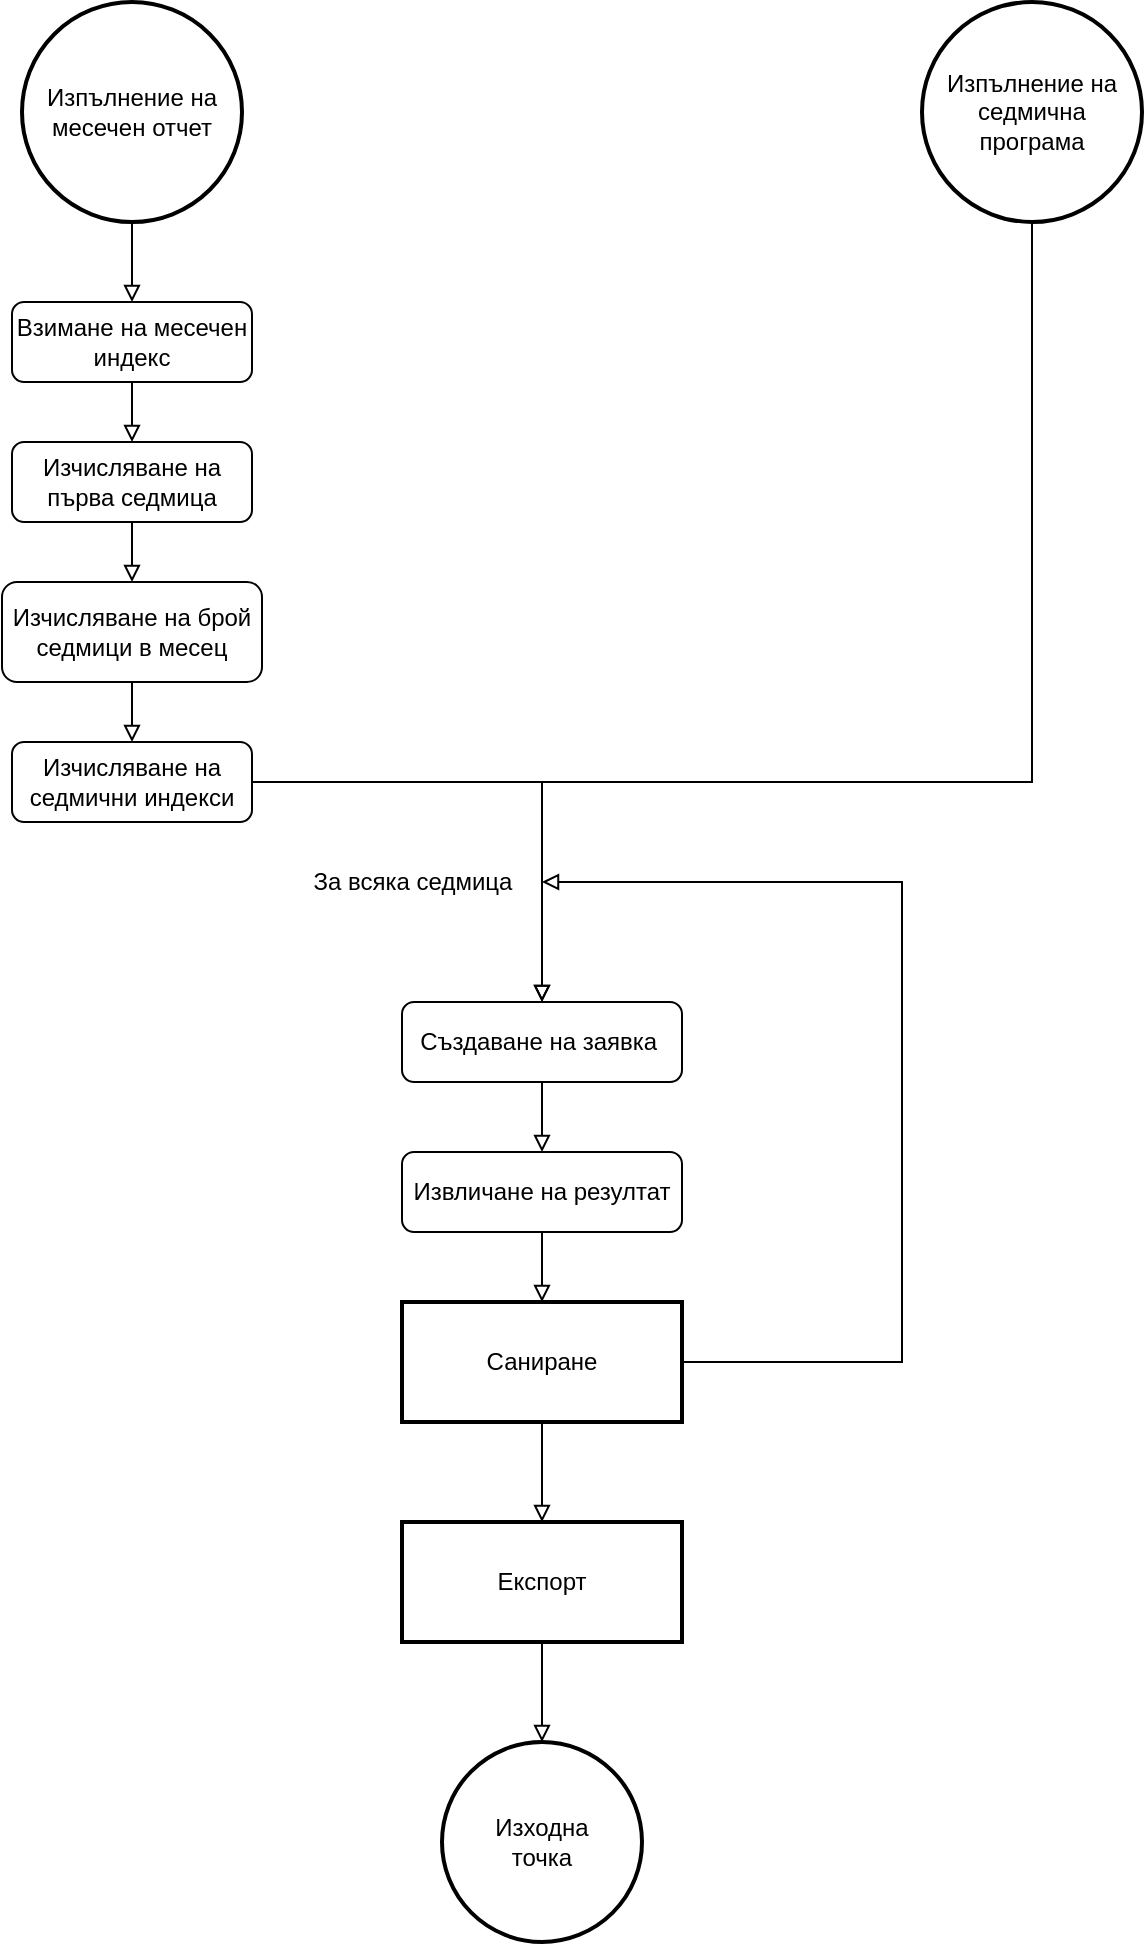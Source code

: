 <mxfile version="16.5.6" type="device"><diagram id="C5RBs43oDa-KdzZeNtuy" name="Page-1"><mxGraphModel dx="1117" dy="629" grid="1" gridSize="10" guides="1" tooltips="1" connect="1" arrows="1" fold="1" page="1" pageScale="1" pageWidth="827" pageHeight="1169" math="0" shadow="0"><root><mxCell id="WIyWlLk6GJQsqaUBKTNV-0"/><mxCell id="WIyWlLk6GJQsqaUBKTNV-1" parent="WIyWlLk6GJQsqaUBKTNV-0"/><mxCell id="WIyWlLk6GJQsqaUBKTNV-7" value="Изчисляване на първа седмица" style="rounded=1;whiteSpace=wrap;html=1;fontSize=12;glass=0;strokeWidth=1;shadow=0;" parent="WIyWlLk6GJQsqaUBKTNV-1" vertex="1"><mxGeometry x="115" y="250" width="120" height="40" as="geometry"/></mxCell><mxCell id="WIyWlLk6GJQsqaUBKTNV-12" value="Изчисляване на седмични индекси" style="rounded=1;whiteSpace=wrap;html=1;fontSize=12;glass=0;strokeWidth=1;shadow=0;" parent="WIyWlLk6GJQsqaUBKTNV-1" vertex="1"><mxGeometry x="115" y="400" width="120" height="40" as="geometry"/></mxCell><mxCell id="TMrgbO3NO_9eNsJMw67M-11" style="edgeStyle=orthogonalEdgeStyle;rounded=0;orthogonalLoop=1;jettySize=auto;html=1;endArrow=block;endFill=0;" edge="1" parent="WIyWlLk6GJQsqaUBKTNV-1" source="TMrgbO3NO_9eNsJMw67M-1" target="TMrgbO3NO_9eNsJMw67M-4"><mxGeometry relative="1" as="geometry"/></mxCell><mxCell id="TMrgbO3NO_9eNsJMw67M-1" value="Изпълнение на месечен отчет" style="ellipse;whiteSpace=wrap;html=1;aspect=fixed;strokeWidth=2;" vertex="1" parent="WIyWlLk6GJQsqaUBKTNV-1"><mxGeometry x="120" y="30" width="110" height="110" as="geometry"/></mxCell><mxCell id="TMrgbO3NO_9eNsJMw67M-16" style="edgeStyle=orthogonalEdgeStyle;rounded=0;orthogonalLoop=1;jettySize=auto;html=1;endArrow=block;endFill=0;" edge="1" parent="WIyWlLk6GJQsqaUBKTNV-1" source="TMrgbO3NO_9eNsJMw67M-3" target="TMrgbO3NO_9eNsJMw67M-7"><mxGeometry relative="1" as="geometry"><Array as="points"><mxPoint x="625" y="420"/><mxPoint x="380" y="420"/></Array></mxGeometry></mxCell><mxCell id="TMrgbO3NO_9eNsJMw67M-3" value="Изпълнение на седмична програма" style="ellipse;whiteSpace=wrap;html=1;aspect=fixed;strokeWidth=2;" vertex="1" parent="WIyWlLk6GJQsqaUBKTNV-1"><mxGeometry x="570" y="30" width="110" height="110" as="geometry"/></mxCell><mxCell id="TMrgbO3NO_9eNsJMw67M-4" value="Взимане на месечен индекс" style="rounded=1;whiteSpace=wrap;html=1;fontSize=12;glass=0;strokeWidth=1;shadow=0;" vertex="1" parent="WIyWlLk6GJQsqaUBKTNV-1"><mxGeometry x="115" y="180" width="120" height="40" as="geometry"/></mxCell><mxCell id="TMrgbO3NO_9eNsJMw67M-5" value="Изчисляване на брой седмици в месец" style="rounded=1;whiteSpace=wrap;html=1;fontSize=12;glass=0;strokeWidth=1;shadow=0;" vertex="1" parent="WIyWlLk6GJQsqaUBKTNV-1"><mxGeometry x="110" y="320" width="130" height="50" as="geometry"/></mxCell><mxCell id="TMrgbO3NO_9eNsJMw67M-17" style="edgeStyle=orthogonalEdgeStyle;rounded=0;orthogonalLoop=1;jettySize=auto;html=1;endArrow=block;endFill=0;" edge="1" parent="WIyWlLk6GJQsqaUBKTNV-1" source="TMrgbO3NO_9eNsJMw67M-7" target="TMrgbO3NO_9eNsJMw67M-8"><mxGeometry relative="1" as="geometry"/></mxCell><mxCell id="TMrgbO3NO_9eNsJMw67M-7" value="Създаване на заявка&amp;nbsp;" style="rounded=1;whiteSpace=wrap;html=1;strokeWidth=1;" vertex="1" parent="WIyWlLk6GJQsqaUBKTNV-1"><mxGeometry x="310" y="530" width="140" height="40" as="geometry"/></mxCell><mxCell id="TMrgbO3NO_9eNsJMw67M-18" style="edgeStyle=orthogonalEdgeStyle;rounded=0;orthogonalLoop=1;jettySize=auto;html=1;endArrow=block;endFill=0;" edge="1" parent="WIyWlLk6GJQsqaUBKTNV-1" source="TMrgbO3NO_9eNsJMw67M-8" target="TMrgbO3NO_9eNsJMw67M-9"><mxGeometry relative="1" as="geometry"/></mxCell><mxCell id="TMrgbO3NO_9eNsJMw67M-8" value="Извличане на резултат" style="rounded=1;whiteSpace=wrap;html=1;strokeWidth=1;" vertex="1" parent="WIyWlLk6GJQsqaUBKTNV-1"><mxGeometry x="310" y="605" width="140" height="40" as="geometry"/></mxCell><mxCell id="TMrgbO3NO_9eNsJMw67M-20" style="edgeStyle=orthogonalEdgeStyle;rounded=0;orthogonalLoop=1;jettySize=auto;html=1;endArrow=block;endFill=0;" edge="1" parent="WIyWlLk6GJQsqaUBKTNV-1" source="TMrgbO3NO_9eNsJMw67M-9"><mxGeometry relative="1" as="geometry"><mxPoint x="380.0" y="470" as="targetPoint"/><Array as="points"><mxPoint x="560" y="710"/><mxPoint x="560" y="470"/></Array></mxGeometry></mxCell><mxCell id="TMrgbO3NO_9eNsJMw67M-24" style="edgeStyle=orthogonalEdgeStyle;rounded=0;orthogonalLoop=1;jettySize=auto;html=1;endArrow=block;endFill=0;" edge="1" parent="WIyWlLk6GJQsqaUBKTNV-1" source="TMrgbO3NO_9eNsJMw67M-9" target="TMrgbO3NO_9eNsJMw67M-23"><mxGeometry relative="1" as="geometry"/></mxCell><mxCell id="TMrgbO3NO_9eNsJMw67M-9" value="Саниране" style="rounded=0;whiteSpace=wrap;html=1;strokeWidth=2;fillColor=default;" vertex="1" parent="WIyWlLk6GJQsqaUBKTNV-1"><mxGeometry x="310" y="680" width="140" height="60" as="geometry"/></mxCell><mxCell id="TMrgbO3NO_9eNsJMw67M-12" style="edgeStyle=orthogonalEdgeStyle;rounded=0;orthogonalLoop=1;jettySize=auto;html=1;endArrow=block;endFill=0;" edge="1" parent="WIyWlLk6GJQsqaUBKTNV-1" source="TMrgbO3NO_9eNsJMw67M-4" target="WIyWlLk6GJQsqaUBKTNV-7"><mxGeometry relative="1" as="geometry"><mxPoint x="185" y="150" as="sourcePoint"/><mxPoint x="185" y="190" as="targetPoint"/></mxGeometry></mxCell><mxCell id="TMrgbO3NO_9eNsJMw67M-13" style="edgeStyle=orthogonalEdgeStyle;rounded=0;orthogonalLoop=1;jettySize=auto;html=1;endArrow=block;endFill=0;" edge="1" parent="WIyWlLk6GJQsqaUBKTNV-1" source="WIyWlLk6GJQsqaUBKTNV-7" target="TMrgbO3NO_9eNsJMw67M-5"><mxGeometry relative="1" as="geometry"><mxPoint x="195" y="160" as="sourcePoint"/><mxPoint x="195" y="200" as="targetPoint"/></mxGeometry></mxCell><mxCell id="TMrgbO3NO_9eNsJMw67M-14" style="edgeStyle=orthogonalEdgeStyle;rounded=0;orthogonalLoop=1;jettySize=auto;html=1;endArrow=block;endFill=0;" edge="1" parent="WIyWlLk6GJQsqaUBKTNV-1" source="TMrgbO3NO_9eNsJMw67M-5" target="WIyWlLk6GJQsqaUBKTNV-12"><mxGeometry relative="1" as="geometry"><mxPoint x="205" y="170" as="sourcePoint"/><mxPoint x="205" y="210" as="targetPoint"/></mxGeometry></mxCell><mxCell id="TMrgbO3NO_9eNsJMw67M-15" style="edgeStyle=orthogonalEdgeStyle;rounded=0;orthogonalLoop=1;jettySize=auto;html=1;endArrow=block;endFill=0;" edge="1" parent="WIyWlLk6GJQsqaUBKTNV-1" source="WIyWlLk6GJQsqaUBKTNV-12" target="TMrgbO3NO_9eNsJMw67M-7"><mxGeometry relative="1" as="geometry"><mxPoint x="215" y="180" as="sourcePoint"/><mxPoint x="215" y="220" as="targetPoint"/></mxGeometry></mxCell><mxCell id="TMrgbO3NO_9eNsJMw67M-19" value="За всяка седмица" style="text;html=1;align=center;verticalAlign=middle;resizable=0;points=[];autosize=1;strokeColor=none;fillColor=none;" vertex="1" parent="WIyWlLk6GJQsqaUBKTNV-1"><mxGeometry x="260" y="460" width="110" height="20" as="geometry"/></mxCell><mxCell id="TMrgbO3NO_9eNsJMw67M-27" style="edgeStyle=orthogonalEdgeStyle;rounded=0;orthogonalLoop=1;jettySize=auto;html=1;endArrow=block;endFill=0;" edge="1" parent="WIyWlLk6GJQsqaUBKTNV-1" source="TMrgbO3NO_9eNsJMw67M-23" target="TMrgbO3NO_9eNsJMw67M-26"><mxGeometry relative="1" as="geometry"/></mxCell><mxCell id="TMrgbO3NO_9eNsJMw67M-23" value="Експорт" style="rounded=0;whiteSpace=wrap;html=1;strokeWidth=2;fillColor=default;" vertex="1" parent="WIyWlLk6GJQsqaUBKTNV-1"><mxGeometry x="310" y="790" width="140" height="60" as="geometry"/></mxCell><mxCell id="TMrgbO3NO_9eNsJMw67M-26" value="Изходна&lt;br&gt;точка" style="ellipse;whiteSpace=wrap;html=1;aspect=fixed;rounded=0;strokeWidth=2;fillColor=default;" vertex="1" parent="WIyWlLk6GJQsqaUBKTNV-1"><mxGeometry x="330" y="900" width="100" height="100" as="geometry"/></mxCell></root></mxGraphModel></diagram></mxfile>